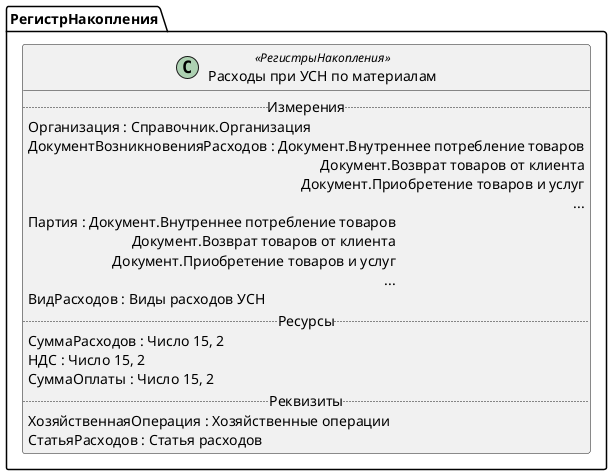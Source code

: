 ﻿@startuml РасходыПриУСНМатериалы
'!include templates.wsd
'..\include templates.wsd
class РегистрНакопления.РасходыПриУСНМатериалы as "Расходы при УСН по материалам" <<РегистрыНакопления>>
{
..Измерения..
Организация : Справочник.Организация
ДокументВозникновенияРасходов : Документ.Внутреннее потребление товаров\rДокумент.Возврат товаров от клиента\rДокумент.Приобретение товаров и услуг\r...
Партия : Документ.Внутреннее потребление товаров\rДокумент.Возврат товаров от клиента\rДокумент.Приобретение товаров и услуг\r...
ВидРасходов : Виды расходов УСН
..Ресурсы..
СуммаРасходов : Число 15, 2
НДС : Число 15, 2
СуммаОплаты : Число 15, 2
..Реквизиты..
ХозяйственнаяОперация : Хозяйственные операции
СтатьяРасходов : Статья расходов
}
@enduml
